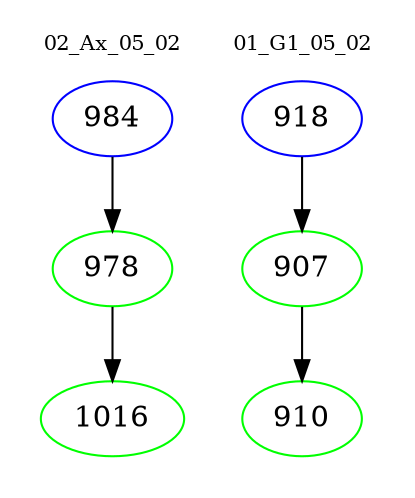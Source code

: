 digraph{
subgraph cluster_0 {
color = white
label = "02_Ax_05_02";
fontsize=10;
T0_984 [label="984", color="blue"]
T0_984 -> T0_978 [color="black"]
T0_978 [label="978", color="green"]
T0_978 -> T0_1016 [color="black"]
T0_1016 [label="1016", color="green"]
}
subgraph cluster_1 {
color = white
label = "01_G1_05_02";
fontsize=10;
T1_918 [label="918", color="blue"]
T1_918 -> T1_907 [color="black"]
T1_907 [label="907", color="green"]
T1_907 -> T1_910 [color="black"]
T1_910 [label="910", color="green"]
}
}
